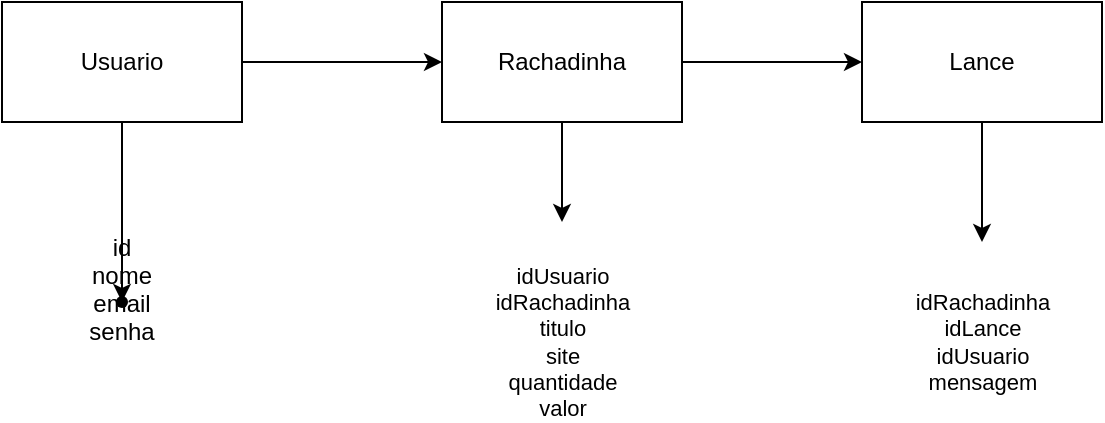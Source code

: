 <mxfile>
    <diagram id="R47YfedOQA6HZ_0K51o0" name="Page-1">
        <mxGraphModel dx="788" dy="329" grid="1" gridSize="10" guides="1" tooltips="1" connect="1" arrows="1" fold="1" page="1" pageScale="1" pageWidth="850" pageHeight="1100" math="0" shadow="0">
            <root>
                <mxCell id="0"/>
                <mxCell id="1" parent="0"/>
                <mxCell id="4" style="edgeStyle=none;html=1;exitX=1;exitY=0.5;exitDx=0;exitDy=0;entryX=0;entryY=0.5;entryDx=0;entryDy=0;" edge="1" parent="1" source="2" target="3">
                    <mxGeometry relative="1" as="geometry"/>
                </mxCell>
                <mxCell id="8" value="" style="edgeStyle=none;html=1;" edge="1" parent="1" source="2" target="7">
                    <mxGeometry relative="1" as="geometry"/>
                </mxCell>
                <mxCell id="2" value="Usuario" style="rounded=0;whiteSpace=wrap;html=1;" vertex="1" parent="1">
                    <mxGeometry x="80" y="50" width="120" height="60" as="geometry"/>
                </mxCell>
                <mxCell id="6" style="edgeStyle=none;html=1;exitX=1;exitY=0.5;exitDx=0;exitDy=0;entryX=0;entryY=0.5;entryDx=0;entryDy=0;" edge="1" parent="1" source="3" target="5">
                    <mxGeometry relative="1" as="geometry"/>
                </mxCell>
                <mxCell id="9" value="idUsuario&lt;br&gt;idRachadinha&lt;br&gt;titulo&lt;br&gt;site&lt;br&gt;quantidade&lt;br&gt;valor" style="edgeStyle=none;html=1;" edge="1" parent="1" source="3">
                    <mxGeometry x="1" y="60" relative="1" as="geometry">
                        <mxPoint x="360" y="160.0" as="targetPoint"/>
                        <mxPoint x="-60" y="60" as="offset"/>
                    </mxGeometry>
                </mxCell>
                <mxCell id="3" value="Rachadinha" style="rounded=0;whiteSpace=wrap;html=1;" vertex="1" parent="1">
                    <mxGeometry x="300" y="50" width="120" height="60" as="geometry"/>
                </mxCell>
                <mxCell id="10" value="idRachadinha&lt;br&gt;idLance&lt;br&gt;idUsuario&lt;br&gt;mensagem" style="edgeStyle=none;html=1;" edge="1" parent="1" source="5">
                    <mxGeometry x="1" y="50" relative="1" as="geometry">
                        <mxPoint x="570" y="170.0" as="targetPoint"/>
                        <mxPoint x="-50" y="50" as="offset"/>
                    </mxGeometry>
                </mxCell>
                <mxCell id="5" value="Lance" style="rounded=0;whiteSpace=wrap;html=1;" vertex="1" parent="1">
                    <mxGeometry x="510" y="50" width="120" height="60" as="geometry"/>
                </mxCell>
                <mxCell id="7" value="id&#10;nome&#10;email&#10;senha&#10;" style="shape=waypoint;sketch=0;size=6;pointerEvents=1;points=[];fillColor=default;resizable=0;rotatable=0;perimeter=centerPerimeter;snapToPoint=1;rounded=0;" vertex="1" parent="1">
                    <mxGeometry x="130" y="190" width="20" height="20" as="geometry"/>
                </mxCell>
            </root>
        </mxGraphModel>
    </diagram>
</mxfile>